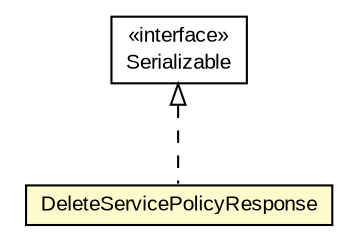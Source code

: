 #!/usr/local/bin/dot
#
# Class diagram 
# Generated by UMLGraph version R5_6-24-gf6e263 (http://www.umlgraph.org/)
#

digraph G {
	edge [fontname="arial",fontsize=10,labelfontname="arial",labelfontsize=10];
	node [fontname="arial",fontsize=10,shape=plaintext];
	nodesep=0.25;
	ranksep=0.5;
	// org.miloss.fgsms.services.interfaces.policyconfiguration.DeleteServicePolicyResponse
	c318212 [label=<<table title="org.miloss.fgsms.services.interfaces.policyconfiguration.DeleteServicePolicyResponse" border="0" cellborder="1" cellspacing="0" cellpadding="2" port="p" bgcolor="lemonChiffon" href="./DeleteServicePolicyResponse.html">
		<tr><td><table border="0" cellspacing="0" cellpadding="1">
<tr><td align="center" balign="center"> DeleteServicePolicyResponse </td></tr>
		</table></td></tr>
		</table>>, URL="./DeleteServicePolicyResponse.html", fontname="arial", fontcolor="black", fontsize=10.0];
	//org.miloss.fgsms.services.interfaces.policyconfiguration.DeleteServicePolicyResponse implements java.io.Serializable
	c318786:p -> c318212:p [dir=back,arrowtail=empty,style=dashed];
	// java.io.Serializable
	c318786 [label=<<table title="java.io.Serializable" border="0" cellborder="1" cellspacing="0" cellpadding="2" port="p" href="http://java.sun.com/j2se/1.4.2/docs/api/java/io/Serializable.html">
		<tr><td><table border="0" cellspacing="0" cellpadding="1">
<tr><td align="center" balign="center"> &#171;interface&#187; </td></tr>
<tr><td align="center" balign="center"> Serializable </td></tr>
		</table></td></tr>
		</table>>, URL="http://java.sun.com/j2se/1.4.2/docs/api/java/io/Serializable.html", fontname="arial", fontcolor="black", fontsize=10.0];
}

